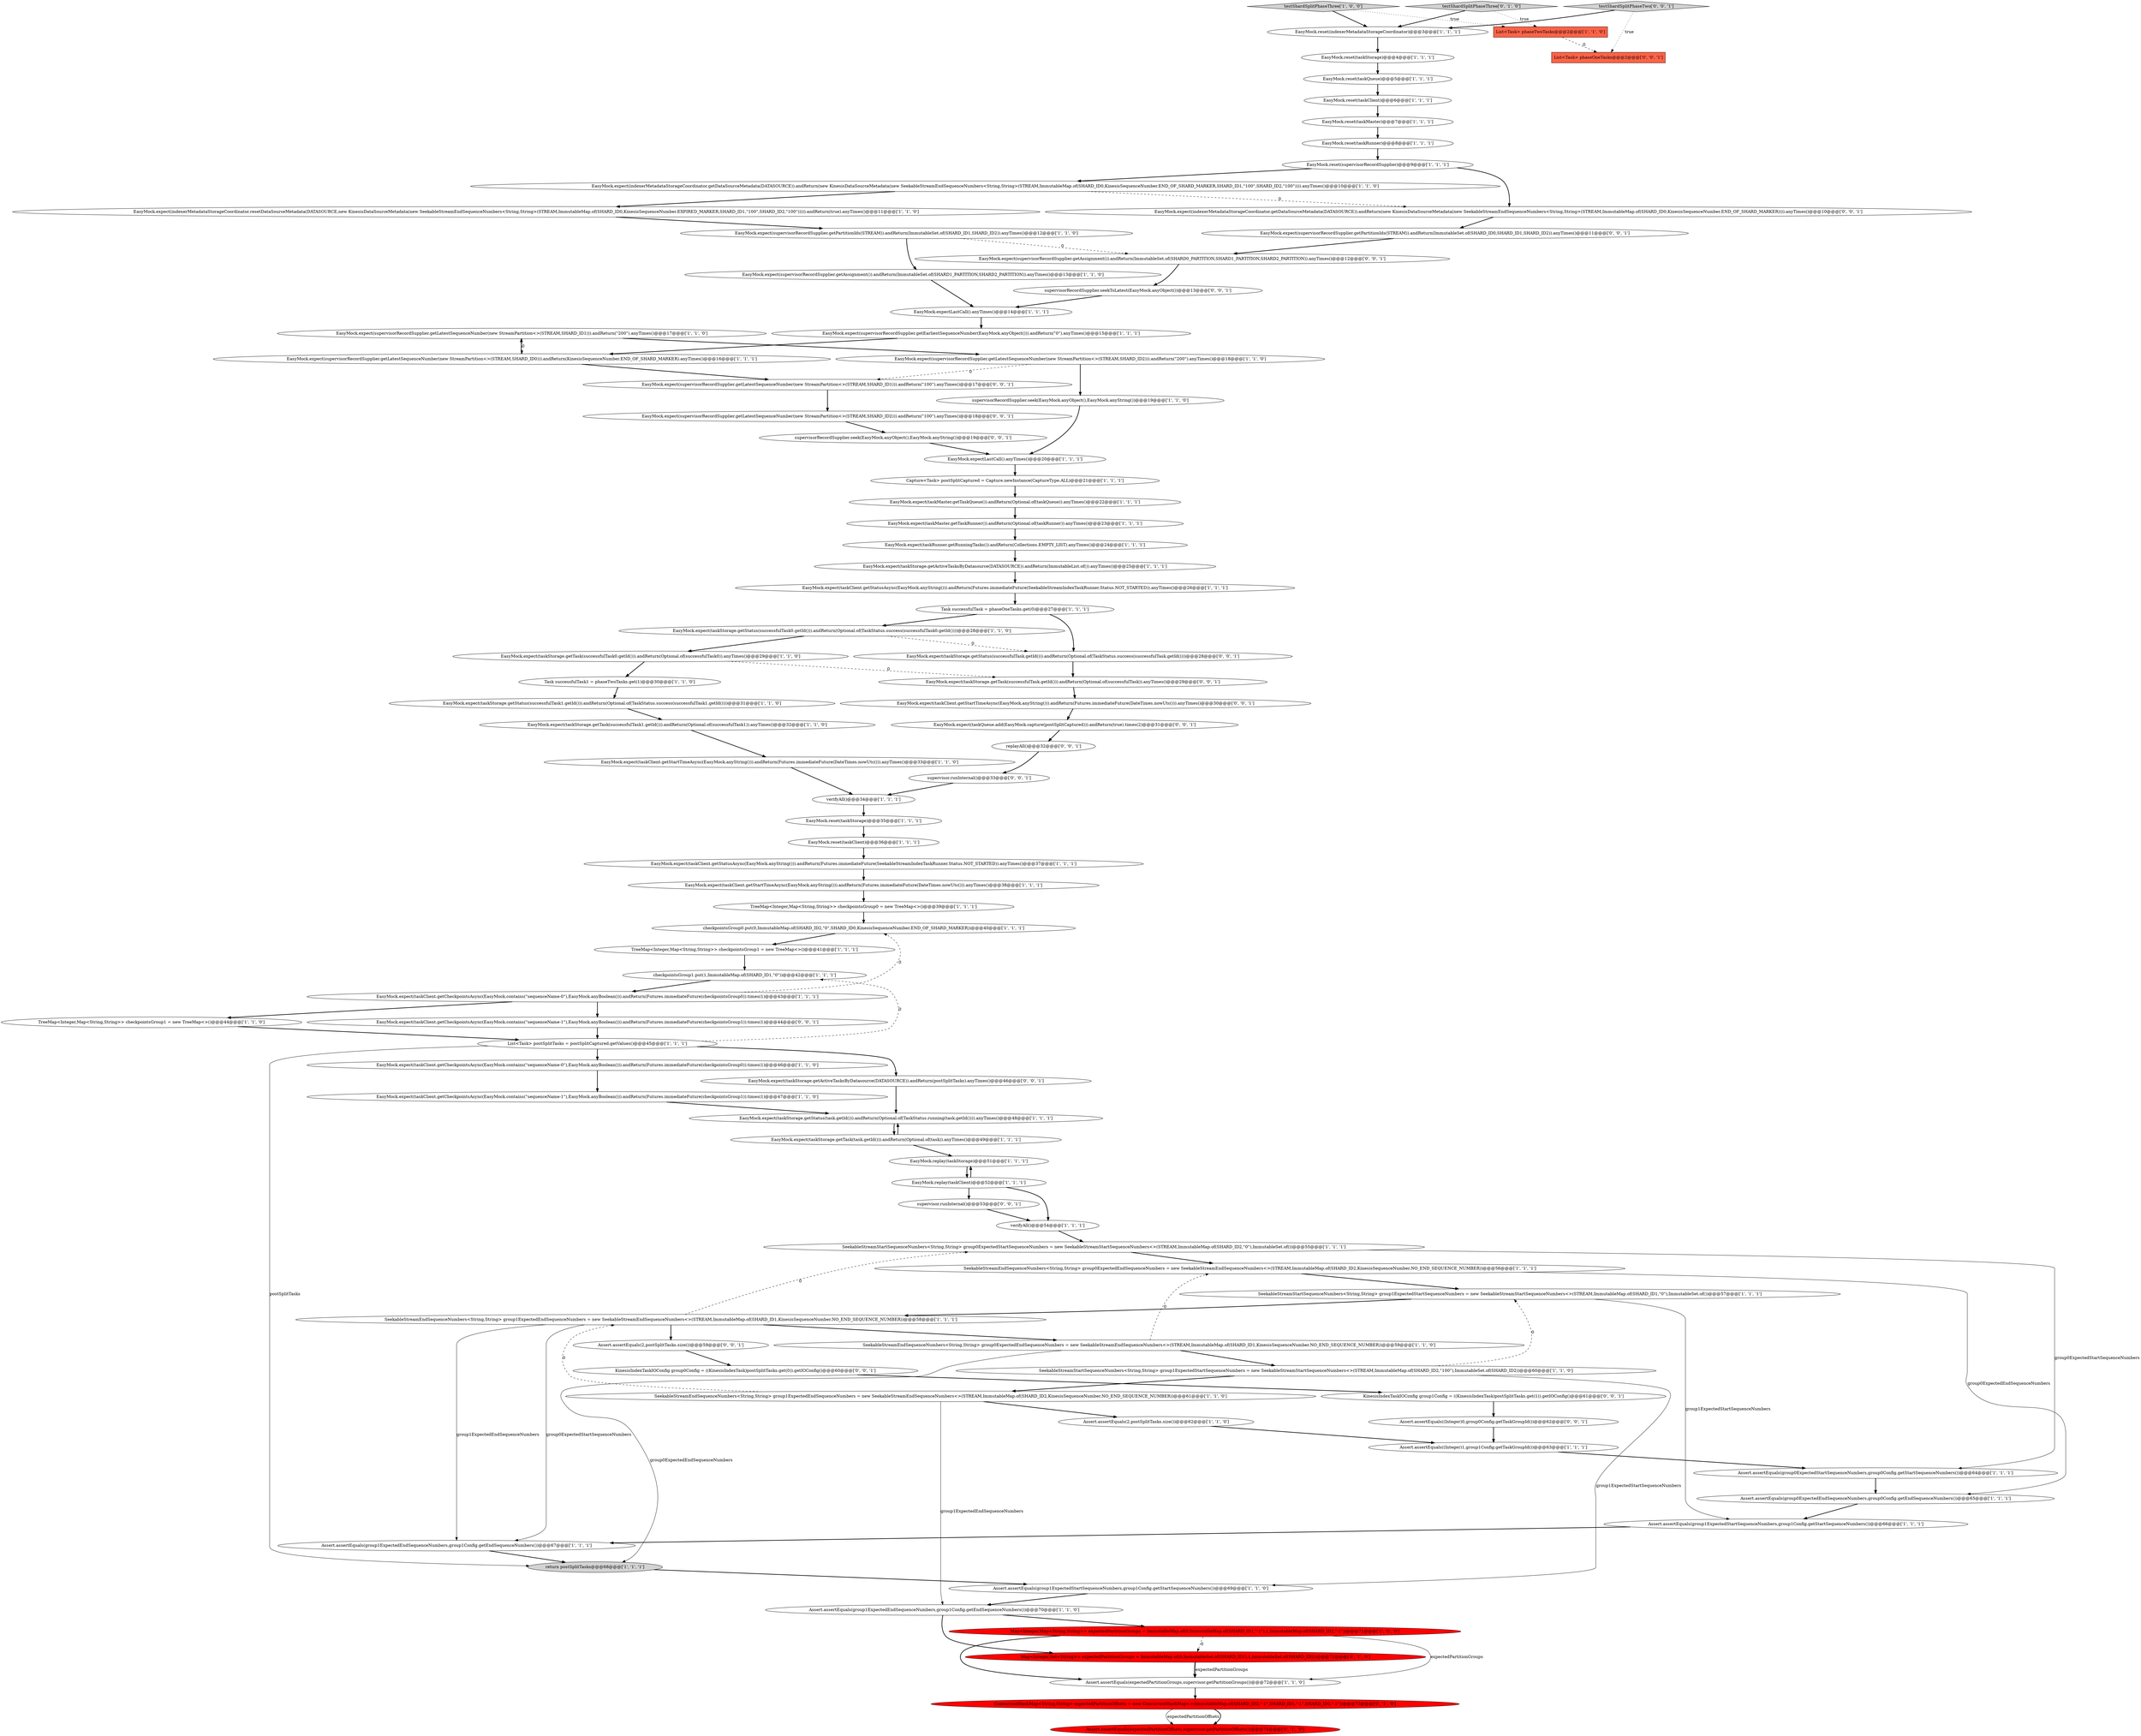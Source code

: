 digraph {
68 [style = filled, label = "EasyMock.expect(taskClient.getStatusAsync(EasyMock.anyString())).andReturn(Futures.immediateFuture(SeekableStreamIndexTaskRunner.Status.NOT_STARTED)).anyTimes()@@@37@@@['1', '1', '1']", fillcolor = white, shape = ellipse image = "AAA0AAABBB1BBB"];
19 [style = filled, label = "EasyMock.expect(taskClient.getCheckpointsAsync(EasyMock.contains(\"sequenceName-0\"),EasyMock.anyBoolean())).andReturn(Futures.immediateFuture(checkpointsGroup0)).times(1)@@@46@@@['1', '1', '0']", fillcolor = white, shape = ellipse image = "AAA0AAABBB1BBB"];
83 [style = filled, label = "KinesisIndexTaskIOConfig group1Config = ((KinesisIndexTask)postSplitTasks.get(1)).getIOConfig()@@@61@@@['0', '0', '1']", fillcolor = white, shape = ellipse image = "AAA0AAABBB3BBB"];
61 [style = filled, label = "EasyMock.expect(supervisorRecordSupplier.getPartitionIds(STREAM)).andReturn(ImmutableSet.of(SHARD_ID1,SHARD_ID2)).anyTimes()@@@12@@@['1', '1', '0']", fillcolor = white, shape = ellipse image = "AAA0AAABBB1BBB"];
52 [style = filled, label = "verifyAll()@@@34@@@['1', '1', '1']", fillcolor = white, shape = ellipse image = "AAA0AAABBB1BBB"];
10 [style = filled, label = "EasyMock.expect(taskStorage.getTask(successfulTask1.getId())).andReturn(Optional.of(successfulTask1)).anyTimes()@@@32@@@['1', '1', '0']", fillcolor = white, shape = ellipse image = "AAA0AAABBB1BBB"];
31 [style = filled, label = "Task successfulTask = phaseOneTasks.get(0)@@@27@@@['1', '1', '1']", fillcolor = white, shape = ellipse image = "AAA0AAABBB1BBB"];
9 [style = filled, label = "Task successfulTask1 = phaseTwoTasks.get(1)@@@30@@@['1', '1', '0']", fillcolor = white, shape = ellipse image = "AAA0AAABBB1BBB"];
32 [style = filled, label = "Capture<Task> postSplitCaptured = Capture.newInstance(CaptureType.ALL)@@@21@@@['1', '1', '1']", fillcolor = white, shape = ellipse image = "AAA0AAABBB1BBB"];
93 [style = filled, label = "replayAll()@@@32@@@['0', '0', '1']", fillcolor = white, shape = ellipse image = "AAA0AAABBB3BBB"];
35 [style = filled, label = "EasyMock.reset(taskMaster)@@@7@@@['1', '1', '1']", fillcolor = white, shape = ellipse image = "AAA0AAABBB1BBB"];
21 [style = filled, label = "TreeMap<Integer,Map<String,String>> checkpointsGroup0 = new TreeMap<>()@@@39@@@['1', '1', '1']", fillcolor = white, shape = ellipse image = "AAA0AAABBB1BBB"];
30 [style = filled, label = "EasyMock.expect(supervisorRecordSupplier.getAssignment()).andReturn(ImmutableSet.of(SHARD1_PARTITION,SHARD2_PARTITION)).anyTimes()@@@13@@@['1', '1', '0']", fillcolor = white, shape = ellipse image = "AAA0AAABBB1BBB"];
33 [style = filled, label = "Assert.assertEquals(group0ExpectedEndSequenceNumbers,group0Config.getEndSequenceNumbers())@@@65@@@['1', '1', '1']", fillcolor = white, shape = ellipse image = "AAA0AAABBB1BBB"];
80 [style = filled, label = "KinesisIndexTaskIOConfig group0Config = ((KinesisIndexTask)postSplitTasks.get(0)).getIOConfig()@@@60@@@['0', '0', '1']", fillcolor = white, shape = ellipse image = "AAA0AAABBB3BBB"];
74 [style = filled, label = "Assert.assertEquals((Integer)0,group0Config.getTaskGroupId())@@@62@@@['0', '0', '1']", fillcolor = white, shape = ellipse image = "AAA0AAABBB3BBB"];
42 [style = filled, label = "Map<Integer,Map<String,String>> expectedPartitionGroups = ImmutableMap.of(0,ImmutableMap.of(SHARD_ID1,\"-1\"),1,ImmutableMap.of(SHARD_ID2,\"-1\"))@@@71@@@['1', '0', '0']", fillcolor = red, shape = ellipse image = "AAA1AAABBB1BBB"];
67 [style = filled, label = "EasyMock.reset(indexerMetadataStorageCoordinator)@@@3@@@['1', '1', '1']", fillcolor = white, shape = ellipse image = "AAA0AAABBB1BBB"];
43 [style = filled, label = "EasyMock.expectLastCall().anyTimes()@@@14@@@['1', '1', '1']", fillcolor = white, shape = ellipse image = "AAA0AAABBB1BBB"];
86 [style = filled, label = "EasyMock.expect(taskStorage.getTask(successfulTask.getId())).andReturn(Optional.of(successfulTask)).anyTimes()@@@29@@@['0', '0', '1']", fillcolor = white, shape = ellipse image = "AAA0AAABBB3BBB"];
14 [style = filled, label = "SeekableStreamStartSequenceNumbers<String,String> group1ExpectedStartSequenceNumbers = new SeekableStreamStartSequenceNumbers<>(STREAM,ImmutableMap.of(SHARD_ID2,\"100\"),ImmutableSet.of(SHARD_ID2))@@@60@@@['1', '1', '0']", fillcolor = white, shape = ellipse image = "AAA0AAABBB1BBB"];
2 [style = filled, label = "TreeMap<Integer,Map<String,String>> checkpointsGroup1 = new TreeMap<>()@@@44@@@['1', '1', '0']", fillcolor = white, shape = ellipse image = "AAA0AAABBB1BBB"];
37 [style = filled, label = "SeekableStreamEndSequenceNumbers<String,String> group0ExpectedEndSequenceNumbers = new SeekableStreamEndSequenceNumbers<>(STREAM,ImmutableMap.of(SHARD_ID1,KinesisSequenceNumber.NO_END_SEQUENCE_NUMBER))@@@59@@@['1', '1', '0']", fillcolor = white, shape = ellipse image = "AAA0AAABBB1BBB"];
34 [style = filled, label = "EasyMock.expect(taskClient.getStartTimeAsync(EasyMock.anyString())).andReturn(Futures.immediateFuture(DateTimes.nowUtc())).anyTimes()@@@38@@@['1', '1', '1']", fillcolor = white, shape = ellipse image = "AAA0AAABBB1BBB"];
36 [style = filled, label = "EasyMock.expectLastCall().anyTimes()@@@20@@@['1', '1', '1']", fillcolor = white, shape = ellipse image = "AAA0AAABBB1BBB"];
70 [style = filled, label = "Map<Integer,Set<String>> expectedPartitionGroups = ImmutableMap.of(0,ImmutableSet.of(SHARD_ID1),1,ImmutableSet.of(SHARD_ID2))@@@71@@@['0', '1', '0']", fillcolor = red, shape = ellipse image = "AAA1AAABBB2BBB"];
64 [style = filled, label = "EasyMock.reset(taskRunner)@@@8@@@['1', '1', '1']", fillcolor = white, shape = ellipse image = "AAA0AAABBB1BBB"];
94 [style = filled, label = "supervisorRecordSupplier.seek(EasyMock.anyObject(),EasyMock.anyString())@@@19@@@['0', '0', '1']", fillcolor = white, shape = ellipse image = "AAA0AAABBB3BBB"];
79 [style = filled, label = "EasyMock.expect(taskStorage.getActiveTasksByDatasource(DATASOURCE)).andReturn(postSplitTasks).anyTimes()@@@46@@@['0', '0', '1']", fillcolor = white, shape = ellipse image = "AAA0AAABBB3BBB"];
39 [style = filled, label = "EasyMock.reset(supervisorRecordSupplier)@@@9@@@['1', '1', '1']", fillcolor = white, shape = ellipse image = "AAA0AAABBB1BBB"];
57 [style = filled, label = "Assert.assertEquals(group1ExpectedEndSequenceNumbers,group1Config.getEndSequenceNumbers())@@@67@@@['1', '1', '1']", fillcolor = white, shape = ellipse image = "AAA0AAABBB1BBB"];
54 [style = filled, label = "EasyMock.expect(taskStorage.getTask(task.getId())).andReturn(Optional.of(task)).anyTimes()@@@49@@@['1', '1', '1']", fillcolor = white, shape = ellipse image = "AAA0AAABBB1BBB"];
75 [style = filled, label = "EasyMock.expect(taskQueue.add(EasyMock.capture(postSplitCaptured))).andReturn(true).times(2)@@@31@@@['0', '0', '1']", fillcolor = white, shape = ellipse image = "AAA0AAABBB3BBB"];
38 [style = filled, label = "checkpointsGroup1.put(1,ImmutableMap.of(SHARD_ID1,\"0\"))@@@42@@@['1', '1', '1']", fillcolor = white, shape = ellipse image = "AAA0AAABBB1BBB"];
3 [style = filled, label = "EasyMock.expect(supervisorRecordSupplier.getLatestSequenceNumber(new StreamPartition<>(STREAM,SHARD_ID2))).andReturn(\"200\").anyTimes()@@@18@@@['1', '1', '0']", fillcolor = white, shape = ellipse image = "AAA0AAABBB1BBB"];
12 [style = filled, label = "Assert.assertEquals(group1ExpectedStartSequenceNumbers,group1Config.getStartSequenceNumbers())@@@69@@@['1', '1', '0']", fillcolor = white, shape = ellipse image = "AAA0AAABBB1BBB"];
17 [style = filled, label = "Assert.assertEquals(2,postSplitTasks.size())@@@62@@@['1', '1', '0']", fillcolor = white, shape = ellipse image = "AAA0AAABBB1BBB"];
1 [style = filled, label = "EasyMock.expect(taskClient.getStatusAsync(EasyMock.anyString())).andReturn(Futures.immediateFuture(SeekableStreamIndexTaskRunner.Status.NOT_STARTED)).anyTimes()@@@26@@@['1', '1', '1']", fillcolor = white, shape = ellipse image = "AAA0AAABBB1BBB"];
27 [style = filled, label = "EasyMock.expect(taskClient.getStartTimeAsync(EasyMock.anyString())).andReturn(Futures.immediateFuture(DateTimes.nowUtc())).anyTimes()@@@33@@@['1', '1', '0']", fillcolor = white, shape = ellipse image = "AAA0AAABBB1BBB"];
66 [style = filled, label = "return postSplitTasks@@@68@@@['1', '1', '1']", fillcolor = lightgray, shape = ellipse image = "AAA0AAABBB1BBB"];
56 [style = filled, label = "EasyMock.reset(taskClient)@@@6@@@['1', '1', '1']", fillcolor = white, shape = ellipse image = "AAA0AAABBB1BBB"];
29 [style = filled, label = "EasyMock.expect(taskRunner.getRunningTasks()).andReturn(Collections.EMPTY_LIST).anyTimes()@@@24@@@['1', '1', '1']", fillcolor = white, shape = ellipse image = "AAA0AAABBB1BBB"];
18 [style = filled, label = "EasyMock.expect(taskMaster.getTaskRunner()).andReturn(Optional.of(taskRunner)).anyTimes()@@@23@@@['1', '1', '1']", fillcolor = white, shape = ellipse image = "AAA0AAABBB1BBB"];
13 [style = filled, label = "EasyMock.expect(taskStorage.getActiveTasksByDatasource(DATASOURCE)).andReturn(ImmutableList.of()).anyTimes()@@@25@@@['1', '1', '1']", fillcolor = white, shape = ellipse image = "AAA0AAABBB1BBB"];
26 [style = filled, label = "EasyMock.expect(taskStorage.getStatus(successfulTask1.getId())).andReturn(Optional.of(TaskStatus.success(successfulTask1.getId())))@@@31@@@['1', '1', '0']", fillcolor = white, shape = ellipse image = "AAA0AAABBB1BBB"];
24 [style = filled, label = "SeekableStreamEndSequenceNumbers<String,String> group1ExpectedEndSequenceNumbers = new SeekableStreamEndSequenceNumbers<>(STREAM,ImmutableMap.of(SHARD_ID2,KinesisSequenceNumber.NO_END_SEQUENCE_NUMBER))@@@61@@@['1', '1', '0']", fillcolor = white, shape = ellipse image = "AAA0AAABBB1BBB"];
95 [style = filled, label = "EasyMock.expect(supervisorRecordSupplier.getPartitionIds(STREAM)).andReturn(ImmutableSet.of(SHARD_ID0,SHARD_ID1,SHARD_ID2)).anyTimes()@@@11@@@['0', '0', '1']", fillcolor = white, shape = ellipse image = "AAA0AAABBB3BBB"];
91 [style = filled, label = "EasyMock.expect(supervisorRecordSupplier.getLatestSequenceNumber(new StreamPartition<>(STREAM,SHARD_ID1))).andReturn(\"100\").anyTimes()@@@17@@@['0', '0', '1']", fillcolor = white, shape = ellipse image = "AAA0AAABBB3BBB"];
82 [style = filled, label = "testShardSplitPhaseTwo['0', '0', '1']", fillcolor = lightgray, shape = diamond image = "AAA0AAABBB3BBB"];
8 [style = filled, label = "EasyMock.expect(taskStorage.getStatus(task.getId())).andReturn(Optional.of(TaskStatus.running(task.getId()))).anyTimes()@@@48@@@['1', '1', '1']", fillcolor = white, shape = ellipse image = "AAA0AAABBB1BBB"];
22 [style = filled, label = "List<Task> postSplitTasks = postSplitCaptured.getValues()@@@45@@@['1', '1', '1']", fillcolor = white, shape = ellipse image = "AAA0AAABBB1BBB"];
71 [style = filled, label = "ConcurrentHashMap<String,String> expectedPartitionOffsets = new ConcurrentHashMap<>(ImmutableMap.of(SHARD_ID2,\"-1\",SHARD_ID1,\"-1\",SHARD_ID0,\"-1\"))@@@73@@@['0', '1', '0']", fillcolor = red, shape = ellipse image = "AAA1AAABBB2BBB"];
45 [style = filled, label = "EasyMock.expect(taskStorage.getStatus(successfulTask0.getId())).andReturn(Optional.of(TaskStatus.success(successfulTask0.getId())))@@@28@@@['1', '1', '0']", fillcolor = white, shape = ellipse image = "AAA0AAABBB1BBB"];
76 [style = filled, label = "List<Task> phaseOneTasks@@@2@@@['0', '0', '1']", fillcolor = tomato, shape = box image = "AAA0AAABBB3BBB"];
5 [style = filled, label = "EasyMock.expect(taskMaster.getTaskQueue()).andReturn(Optional.of(taskQueue)).anyTimes()@@@22@@@['1', '1', '1']", fillcolor = white, shape = ellipse image = "AAA0AAABBB1BBB"];
65 [style = filled, label = "Assert.assertEquals(group0ExpectedStartSequenceNumbers,group0Config.getStartSequenceNumbers())@@@64@@@['1', '1', '1']", fillcolor = white, shape = ellipse image = "AAA0AAABBB1BBB"];
28 [style = filled, label = "SeekableStreamEndSequenceNumbers<String,String> group0ExpectedEndSequenceNumbers = new SeekableStreamEndSequenceNumbers<>(STREAM,ImmutableMap.of(SHARD_ID2,KinesisSequenceNumber.NO_END_SEQUENCE_NUMBER))@@@56@@@['1', '1', '1']", fillcolor = white, shape = ellipse image = "AAA0AAABBB1BBB"];
63 [style = filled, label = "EasyMock.reset(taskStorage)@@@35@@@['1', '1', '1']", fillcolor = white, shape = ellipse image = "AAA0AAABBB1BBB"];
62 [style = filled, label = "EasyMock.expect(indexerMetadataStorageCoordinator.resetDataSourceMetadata(DATASOURCE,new KinesisDataSourceMetadata(new SeekableStreamEndSequenceNumbers<String,String>(STREAM,ImmutableMap.of(SHARD_ID0,KinesisSequenceNumber.EXPIRED_MARKER,SHARD_ID1,\"100\",SHARD_ID2,\"100\"))))).andReturn(true).anyTimes()@@@11@@@['1', '1', '0']", fillcolor = white, shape = ellipse image = "AAA0AAABBB1BBB"];
46 [style = filled, label = "EasyMock.reset(taskStorage)@@@4@@@['1', '1', '1']", fillcolor = white, shape = ellipse image = "AAA0AAABBB1BBB"];
81 [style = filled, label = "supervisor.runInternal()@@@53@@@['0', '0', '1']", fillcolor = white, shape = ellipse image = "AAA0AAABBB3BBB"];
7 [style = filled, label = "SeekableStreamEndSequenceNumbers<String,String> group1ExpectedEndSequenceNumbers = new SeekableStreamEndSequenceNumbers<>(STREAM,ImmutableMap.of(SHARD_ID1,KinesisSequenceNumber.NO_END_SEQUENCE_NUMBER))@@@58@@@['1', '1', '1']", fillcolor = white, shape = ellipse image = "AAA0AAABBB1BBB"];
23 [style = filled, label = "EasyMock.replay(taskClient)@@@52@@@['1', '1', '1']", fillcolor = white, shape = ellipse image = "AAA0AAABBB1BBB"];
48 [style = filled, label = "EasyMock.expect(taskStorage.getTask(successfulTask0.getId())).andReturn(Optional.of(successfulTask0)).anyTimes()@@@29@@@['1', '1', '0']", fillcolor = white, shape = ellipse image = "AAA0AAABBB1BBB"];
72 [style = filled, label = "testShardSplitPhaseThree['0', '1', '0']", fillcolor = lightgray, shape = diamond image = "AAA0AAABBB2BBB"];
44 [style = filled, label = "Assert.assertEquals((Integer)1,group1Config.getTaskGroupId())@@@63@@@['1', '1', '1']", fillcolor = white, shape = ellipse image = "AAA0AAABBB1BBB"];
16 [style = filled, label = "EasyMock.expect(supervisorRecordSupplier.getLatestSequenceNumber(new StreamPartition<>(STREAM,SHARD_ID1))).andReturn(\"200\").anyTimes()@@@17@@@['1', '1', '0']", fillcolor = white, shape = ellipse image = "AAA0AAABBB1BBB"];
73 [style = filled, label = "Assert.assertEquals(expectedPartitionOffsets,supervisor.getPartitionOffsets())@@@74@@@['0', '1', '0']", fillcolor = red, shape = ellipse image = "AAA1AAABBB2BBB"];
90 [style = filled, label = "supervisor.runInternal()@@@33@@@['0', '0', '1']", fillcolor = white, shape = ellipse image = "AAA0AAABBB3BBB"];
6 [style = filled, label = "supervisorRecordSupplier.seek(EasyMock.anyObject(),EasyMock.anyString())@@@19@@@['1', '1', '0']", fillcolor = white, shape = ellipse image = "AAA0AAABBB1BBB"];
25 [style = filled, label = "verifyAll()@@@54@@@['1', '1', '1']", fillcolor = white, shape = ellipse image = "AAA0AAABBB1BBB"];
60 [style = filled, label = "EasyMock.expect(taskClient.getCheckpointsAsync(EasyMock.contains(\"sequenceName-1\"),EasyMock.anyBoolean())).andReturn(Futures.immediateFuture(checkpointsGroup1)).times(1)@@@47@@@['1', '1', '0']", fillcolor = white, shape = ellipse image = "AAA0AAABBB1BBB"];
11 [style = filled, label = "EasyMock.expect(supervisorRecordSupplier.getLatestSequenceNumber(new StreamPartition<>(STREAM,SHARD_ID0))).andReturn(KinesisSequenceNumber.END_OF_SHARD_MARKER).anyTimes()@@@16@@@['1', '1', '1']", fillcolor = white, shape = ellipse image = "AAA0AAABBB1BBB"];
53 [style = filled, label = "Assert.assertEquals(group1ExpectedEndSequenceNumbers,group1Config.getEndSequenceNumbers())@@@70@@@['1', '1', '0']", fillcolor = white, shape = ellipse image = "AAA0AAABBB1BBB"];
20 [style = filled, label = "EasyMock.expect(supervisorRecordSupplier.getEarliestSequenceNumber(EasyMock.anyObject())).andReturn(\"0\").anyTimes()@@@15@@@['1', '1', '1']", fillcolor = white, shape = ellipse image = "AAA0AAABBB1BBB"];
89 [style = filled, label = "EasyMock.expect(supervisorRecordSupplier.getLatestSequenceNumber(new StreamPartition<>(STREAM,SHARD_ID2))).andReturn(\"100\").anyTimes()@@@18@@@['0', '0', '1']", fillcolor = white, shape = ellipse image = "AAA0AAABBB3BBB"];
50 [style = filled, label = "TreeMap<Integer,Map<String,String>> checkpointsGroup1 = new TreeMap<>()@@@41@@@['1', '1', '1']", fillcolor = white, shape = ellipse image = "AAA0AAABBB1BBB"];
49 [style = filled, label = "testShardSplitPhaseThree['1', '0', '0']", fillcolor = lightgray, shape = diamond image = "AAA0AAABBB1BBB"];
41 [style = filled, label = "checkpointsGroup0.put(0,ImmutableMap.of(SHARD_ID2,\"0\",SHARD_ID0,KinesisSequenceNumber.END_OF_SHARD_MARKER))@@@40@@@['1', '1', '1']", fillcolor = white, shape = ellipse image = "AAA0AAABBB1BBB"];
69 [style = filled, label = "Assert.assertEquals(group1ExpectedStartSequenceNumbers,group1Config.getStartSequenceNumbers())@@@66@@@['1', '1', '1']", fillcolor = white, shape = ellipse image = "AAA0AAABBB1BBB"];
47 [style = filled, label = "EasyMock.reset(taskQueue)@@@5@@@['1', '1', '1']", fillcolor = white, shape = ellipse image = "AAA0AAABBB1BBB"];
55 [style = filled, label = "SeekableStreamStartSequenceNumbers<String,String> group1ExpectedStartSequenceNumbers = new SeekableStreamStartSequenceNumbers<>(STREAM,ImmutableMap.of(SHARD_ID1,\"0\"),ImmutableSet.of())@@@57@@@['1', '1', '1']", fillcolor = white, shape = ellipse image = "AAA0AAABBB1BBB"];
0 [style = filled, label = "EasyMock.expect(indexerMetadataStorageCoordinator.getDataSourceMetadata(DATASOURCE)).andReturn(new KinesisDataSourceMetadata(new SeekableStreamEndSequenceNumbers<String,String>(STREAM,ImmutableMap.of(SHARD_ID0,KinesisSequenceNumber.END_OF_SHARD_MARKER,SHARD_ID1,\"100\",SHARD_ID2,\"100\")))).anyTimes()@@@10@@@['1', '1', '0']", fillcolor = white, shape = ellipse image = "AAA0AAABBB1BBB"];
85 [style = filled, label = "EasyMock.expect(supervisorRecordSupplier.getAssignment()).andReturn(ImmutableSet.of(SHARD0_PARTITION,SHARD1_PARTITION,SHARD2_PARTITION)).anyTimes()@@@12@@@['0', '0', '1']", fillcolor = white, shape = ellipse image = "AAA0AAABBB3BBB"];
15 [style = filled, label = "SeekableStreamStartSequenceNumbers<String,String> group0ExpectedStartSequenceNumbers = new SeekableStreamStartSequenceNumbers<>(STREAM,ImmutableMap.of(SHARD_ID2,\"0\"),ImmutableSet.of())@@@55@@@['1', '1', '1']", fillcolor = white, shape = ellipse image = "AAA0AAABBB1BBB"];
77 [style = filled, label = "EasyMock.expect(taskClient.getCheckpointsAsync(EasyMock.contains(\"sequenceName-1\"),EasyMock.anyBoolean())).andReturn(Futures.immediateFuture(checkpointsGroup1)).times(1)@@@44@@@['0', '0', '1']", fillcolor = white, shape = ellipse image = "AAA0AAABBB3BBB"];
84 [style = filled, label = "Assert.assertEquals(2,postSplitTasks.size())@@@59@@@['0', '0', '1']", fillcolor = white, shape = ellipse image = "AAA0AAABBB3BBB"];
4 [style = filled, label = "EasyMock.expect(taskClient.getCheckpointsAsync(EasyMock.contains(\"sequenceName-0\"),EasyMock.anyBoolean())).andReturn(Futures.immediateFuture(checkpointsGroup0)).times(1)@@@43@@@['1', '1', '1']", fillcolor = white, shape = ellipse image = "AAA0AAABBB1BBB"];
40 [style = filled, label = "EasyMock.reset(taskClient)@@@36@@@['1', '1', '1']", fillcolor = white, shape = ellipse image = "AAA0AAABBB1BBB"];
88 [style = filled, label = "EasyMock.expect(indexerMetadataStorageCoordinator.getDataSourceMetadata(DATASOURCE)).andReturn(new KinesisDataSourceMetadata(new SeekableStreamEndSequenceNumbers<String,String>(STREAM,ImmutableMap.of(SHARD_ID0,KinesisSequenceNumber.END_OF_SHARD_MARKER)))).anyTimes()@@@10@@@['0', '0', '1']", fillcolor = white, shape = ellipse image = "AAA0AAABBB3BBB"];
51 [style = filled, label = "EasyMock.replay(taskStorage)@@@51@@@['1', '1', '1']", fillcolor = white, shape = ellipse image = "AAA0AAABBB1BBB"];
78 [style = filled, label = "EasyMock.expect(taskStorage.getStatus(successfulTask.getId())).andReturn(Optional.of(TaskStatus.success(successfulTask.getId())))@@@28@@@['0', '0', '1']", fillcolor = white, shape = ellipse image = "AAA0AAABBB3BBB"];
59 [style = filled, label = "List<Task> phaseTwoTasks@@@2@@@['1', '1', '0']", fillcolor = tomato, shape = box image = "AAA0AAABBB1BBB"];
87 [style = filled, label = "EasyMock.expect(taskClient.getStartTimeAsync(EasyMock.anyString())).andReturn(Futures.immediateFuture(DateTimes.nowUtc())).anyTimes()@@@30@@@['0', '0', '1']", fillcolor = white, shape = ellipse image = "AAA0AAABBB3BBB"];
92 [style = filled, label = "supervisorRecordSupplier.seekToLatest(EasyMock.anyObject())@@@13@@@['0', '0', '1']", fillcolor = white, shape = ellipse image = "AAA0AAABBB3BBB"];
58 [style = filled, label = "Assert.assertEquals(expectedPartitionGroups,supervisor.getPartitionGroups())@@@72@@@['1', '1', '0']", fillcolor = white, shape = ellipse image = "AAA0AAABBB1BBB"];
14->24 [style = bold, label=""];
79->8 [style = bold, label=""];
12->53 [style = bold, label=""];
55->69 [style = solid, label="group1ExpectedStartSequenceNumbers"];
28->33 [style = solid, label="group0ExpectedEndSequenceNumbers"];
19->60 [style = bold, label=""];
23->51 [style = bold, label=""];
61->30 [style = bold, label=""];
26->10 [style = bold, label=""];
62->61 [style = bold, label=""];
71->73 [style = solid, label="expectedPartitionOffsets"];
38->4 [style = bold, label=""];
22->79 [style = bold, label=""];
89->94 [style = bold, label=""];
45->48 [style = bold, label=""];
13->1 [style = bold, label=""];
92->43 [style = bold, label=""];
9->26 [style = bold, label=""];
82->67 [style = bold, label=""];
24->17 [style = bold, label=""];
88->95 [style = bold, label=""];
80->83 [style = bold, label=""];
22->38 [style = dashed, label="0"];
7->15 [style = dashed, label="0"];
25->15 [style = bold, label=""];
49->67 [style = bold, label=""];
0->88 [style = dashed, label="0"];
17->44 [style = bold, label=""];
1->31 [style = bold, label=""];
28->55 [style = bold, label=""];
11->16 [style = bold, label=""];
16->3 [style = bold, label=""];
23->25 [style = bold, label=""];
93->90 [style = bold, label=""];
51->23 [style = bold, label=""];
65->33 [style = bold, label=""];
68->34 [style = bold, label=""];
21->41 [style = bold, label=""];
7->37 [style = bold, label=""];
4->2 [style = bold, label=""];
11->91 [style = bold, label=""];
78->86 [style = bold, label=""];
0->62 [style = bold, label=""];
59->76 [style = dashed, label="0"];
82->76 [style = dotted, label="true"];
37->66 [style = solid, label="group0ExpectedEndSequenceNumbers"];
24->53 [style = solid, label="group1ExpectedEndSequenceNumbers"];
63->40 [style = bold, label=""];
70->58 [style = solid, label="expectedPartitionGroups"];
55->7 [style = bold, label=""];
49->59 [style = dotted, label="true"];
41->50 [style = bold, label=""];
52->63 [style = bold, label=""];
45->78 [style = dashed, label="0"];
4->41 [style = dashed, label="0"];
7->57 [style = solid, label="group0ExpectedStartSequenceNumbers"];
14->12 [style = solid, label="group1ExpectedStartSequenceNumbers"];
91->89 [style = bold, label=""];
47->56 [style = bold, label=""];
22->19 [style = bold, label=""];
30->43 [style = bold, label=""];
74->44 [style = bold, label=""];
57->66 [style = bold, label=""];
94->36 [style = bold, label=""];
43->20 [style = bold, label=""];
53->42 [style = bold, label=""];
39->88 [style = bold, label=""];
84->80 [style = bold, label=""];
3->6 [style = bold, label=""];
81->25 [style = bold, label=""];
5->18 [style = bold, label=""];
60->8 [style = bold, label=""];
42->58 [style = solid, label="expectedPartitionGroups"];
85->92 [style = bold, label=""];
77->22 [style = bold, label=""];
24->7 [style = dashed, label="0"];
56->35 [style = bold, label=""];
27->52 [style = bold, label=""];
16->11 [style = dashed, label="0"];
66->12 [style = bold, label=""];
54->8 [style = bold, label=""];
71->73 [style = bold, label=""];
42->58 [style = bold, label=""];
15->28 [style = bold, label=""];
7->84 [style = bold, label=""];
14->55 [style = dashed, label="0"];
40->68 [style = bold, label=""];
4->77 [style = bold, label=""];
61->85 [style = dashed, label="0"];
33->69 [style = bold, label=""];
15->65 [style = solid, label="group0ExpectedStartSequenceNumbers"];
8->54 [style = bold, label=""];
31->78 [style = bold, label=""];
34->21 [style = bold, label=""];
58->71 [style = bold, label=""];
20->11 [style = bold, label=""];
54->51 [style = bold, label=""];
42->70 [style = dashed, label="0"];
32->5 [style = bold, label=""];
37->28 [style = dashed, label="0"];
67->46 [style = bold, label=""];
10->27 [style = bold, label=""];
69->57 [style = bold, label=""];
36->32 [style = bold, label=""];
48->9 [style = bold, label=""];
3->91 [style = dashed, label="0"];
95->85 [style = bold, label=""];
90->52 [style = bold, label=""];
22->66 [style = solid, label="postSplitTasks"];
87->75 [style = bold, label=""];
46->47 [style = bold, label=""];
64->39 [style = bold, label=""];
6->36 [style = bold, label=""];
86->87 [style = bold, label=""];
37->14 [style = bold, label=""];
18->29 [style = bold, label=""];
39->0 [style = bold, label=""];
70->58 [style = bold, label=""];
50->38 [style = bold, label=""];
48->86 [style = dashed, label="0"];
53->70 [style = bold, label=""];
83->74 [style = bold, label=""];
44->65 [style = bold, label=""];
72->67 [style = bold, label=""];
75->93 [style = bold, label=""];
72->59 [style = dotted, label="true"];
35->64 [style = bold, label=""];
2->22 [style = bold, label=""];
7->57 [style = solid, label="group1ExpectedEndSequenceNumbers"];
31->45 [style = bold, label=""];
23->81 [style = bold, label=""];
29->13 [style = bold, label=""];
}
